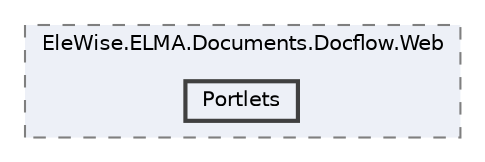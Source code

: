 digraph "Web/Modules/EleWise.ELMA.Documents.Docflow.Web/Portlets"
{
 // LATEX_PDF_SIZE
  bgcolor="transparent";
  edge [fontname=Helvetica,fontsize=10,labelfontname=Helvetica,labelfontsize=10];
  node [fontname=Helvetica,fontsize=10,shape=box,height=0.2,width=0.4];
  compound=true
  subgraph clusterdir_ba52edece981b4f21cbf7e0bbcb9a866 {
    graph [ bgcolor="#edf0f7", pencolor="grey50", label="EleWise.ELMA.Documents.Docflow.Web", fontname=Helvetica,fontsize=10 style="filled,dashed", URL="dir_ba52edece981b4f21cbf7e0bbcb9a866.html",tooltip=""]
  dir_6581349a1db33acb917d084b46b6d93d [label="Portlets", fillcolor="#edf0f7", color="grey25", style="filled,bold", URL="dir_6581349a1db33acb917d084b46b6d93d.html",tooltip=""];
  }
}
